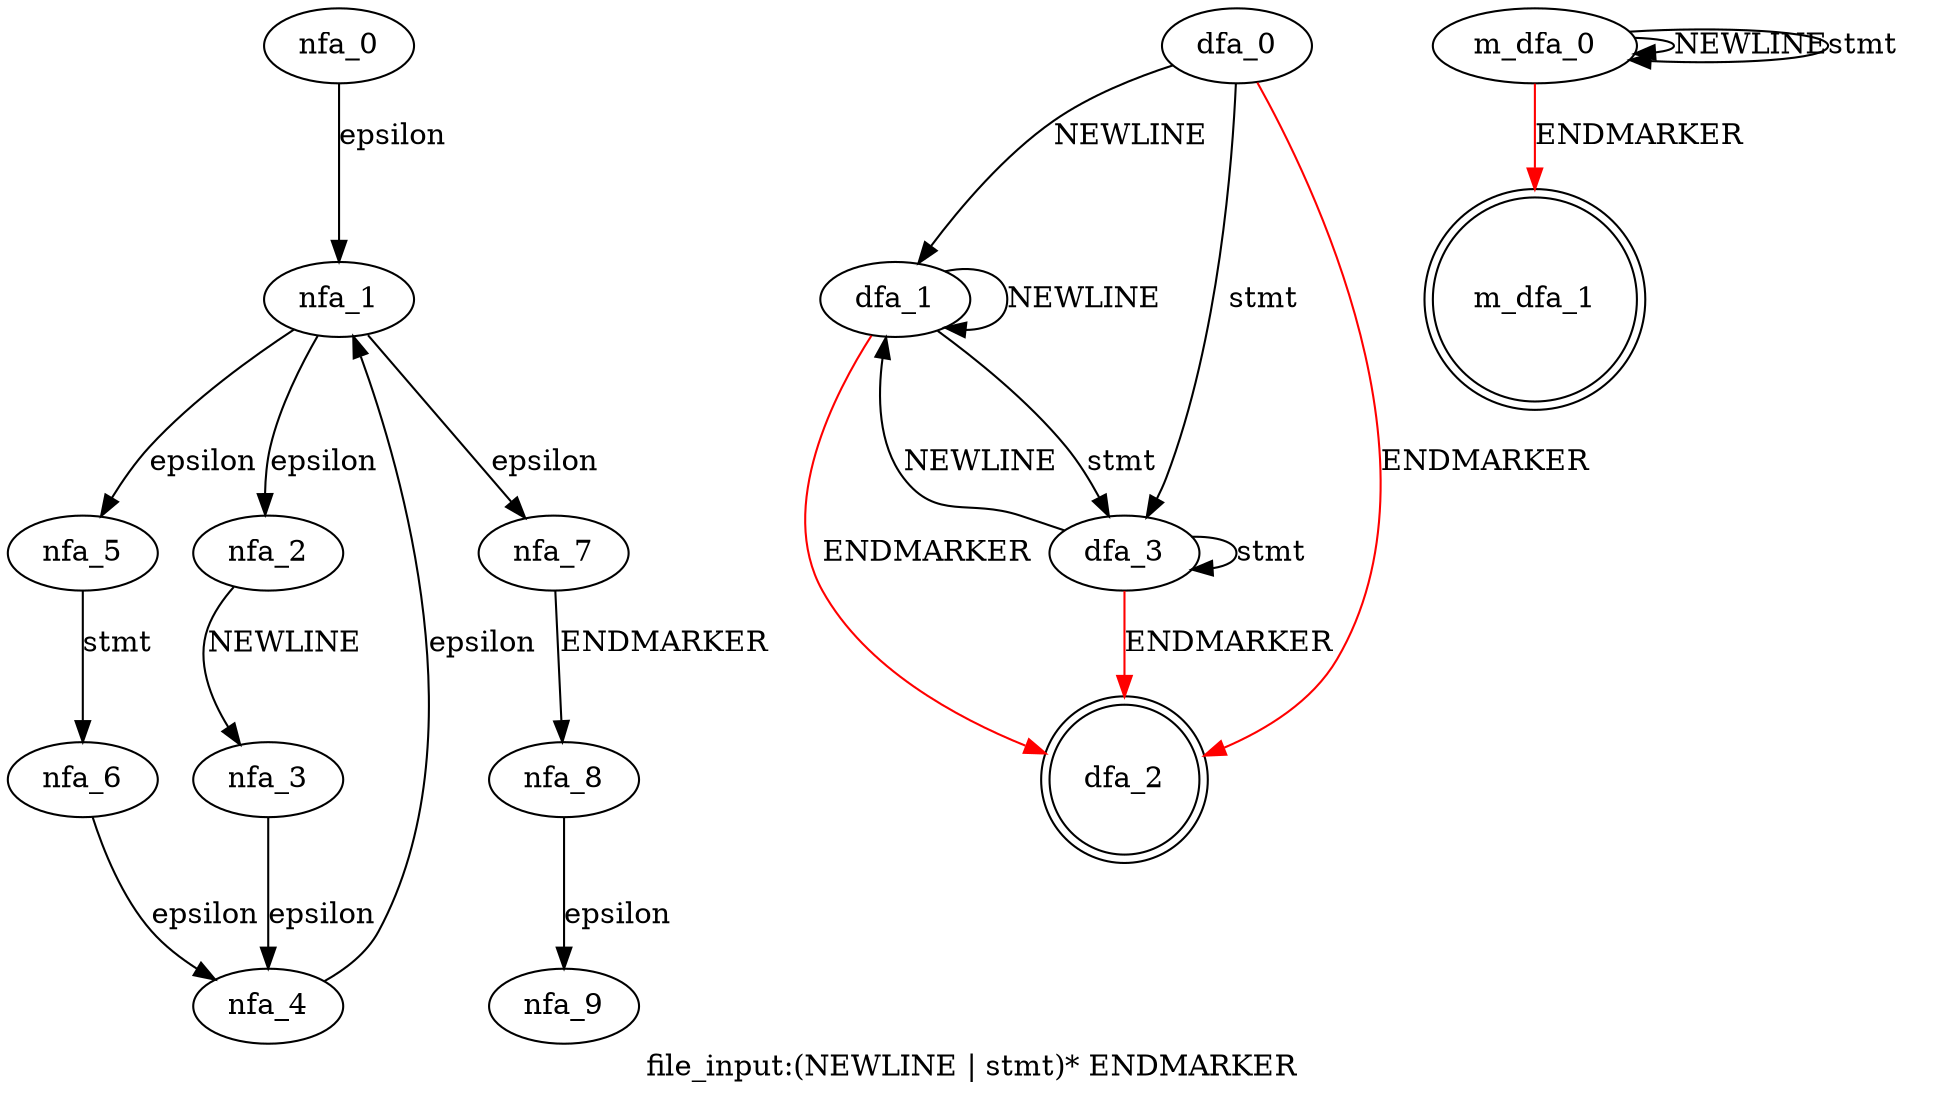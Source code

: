 digraph file_input {
 graph[label="file_input:(NEWLINE | stmt)* ENDMARKER"]
 subgraph file_input_nfa {
  nfa_0->nfa_1[label="epsilon"]
  nfa_1->nfa_2[label="epsilon"]
  nfa_2->nfa_3[label="NEWLINE"]
  nfa_3->nfa_4[label="epsilon"]
  nfa_4->nfa_1[label="epsilon"]
  nfa_1->nfa_5[label="epsilon"]
  nfa_5->nfa_6[label="stmt"]
  nfa_6->nfa_4[label="epsilon"]
  nfa_1->nfa_7[label="epsilon"]
  nfa_7->nfa_8[label="ENDMARKER"]
  nfa_8->nfa_9[label="epsilon"]
  }
 subgraph file_input_dfa {
  dfa_0->dfa_1[label="NEWLINE"]
  dfa_1->dfa_1[label="NEWLINE"]
  dfa_1->dfa_2[label="ENDMARKER",color=red]
  dfa_1->dfa_3[label="stmt"]
  dfa_3->dfa_1[label="NEWLINE"]
  dfa_3->dfa_2[label="ENDMARKER",color=red]
  dfa_3->dfa_3[label="stmt"]
  dfa_0->dfa_3[label="stmt"]
  dfa_0->dfa_2[label="ENDMARKER",color=red]
  dfa_2[shape=doublecircle]
  }
 subgraph file_input_m_dfa {
  m_dfa_0->m_dfa_1[label="ENDMARKER",color=red]
  m_dfa_0->m_dfa_0[label="NEWLINE"]
  m_dfa_0->m_dfa_0[label="stmt"]
  m_dfa_1[shape=doublecircle]
  }
}
